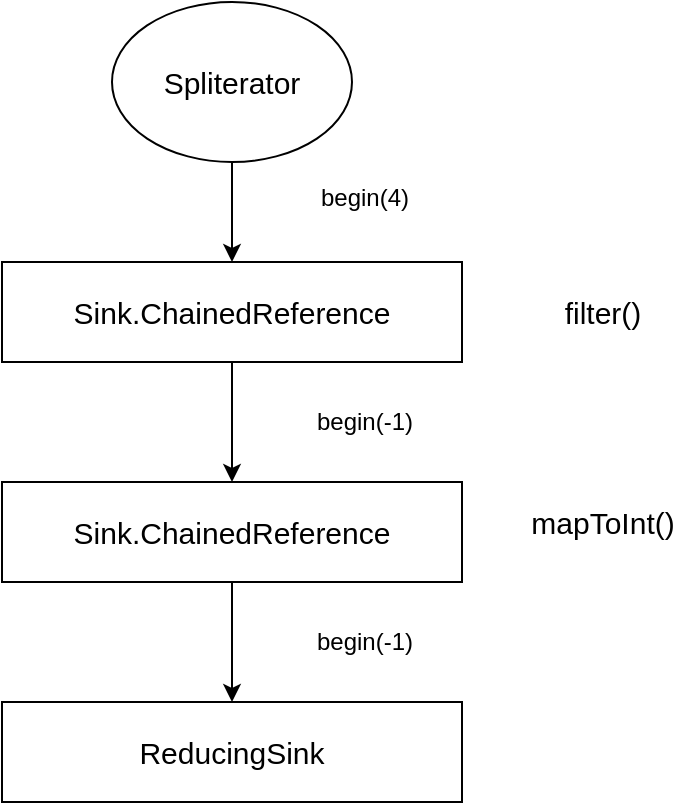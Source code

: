 <mxfile version="12.9.3" type="device"><diagram id="LGLqNHMHUBpsHMeiBxvE" name="Page-1"><mxGraphModel dx="1408" dy="829" grid="1" gridSize="10" guides="1" tooltips="1" connect="1" arrows="1" fold="1" page="1" pageScale="1" pageWidth="850" pageHeight="1100" math="0" shadow="0"><root><mxCell id="0"/><mxCell id="1" parent="0"/><mxCell id="bn9cKLbsGWHny6ZGEM69-7" style="edgeStyle=orthogonalEdgeStyle;rounded=0;orthogonalLoop=1;jettySize=auto;html=1;exitX=0.5;exitY=1;exitDx=0;exitDy=0;entryX=0.5;entryY=0;entryDx=0;entryDy=0;" edge="1" parent="1" source="bn9cKLbsGWHny6ZGEM69-1" target="bn9cKLbsGWHny6ZGEM69-2"><mxGeometry relative="1" as="geometry"/></mxCell><mxCell id="bn9cKLbsGWHny6ZGEM69-1" value="&lt;font style=&quot;font-size: 15px&quot;&gt;Spliterator&lt;/font&gt;" style="ellipse;whiteSpace=wrap;html=1;" vertex="1" parent="1"><mxGeometry x="300" y="50" width="120" height="80" as="geometry"/></mxCell><mxCell id="bn9cKLbsGWHny6ZGEM69-8" style="edgeStyle=orthogonalEdgeStyle;rounded=0;orthogonalLoop=1;jettySize=auto;html=1;exitX=0.5;exitY=1;exitDx=0;exitDy=0;" edge="1" parent="1" source="bn9cKLbsGWHny6ZGEM69-2" target="bn9cKLbsGWHny6ZGEM69-3"><mxGeometry relative="1" as="geometry"/></mxCell><mxCell id="bn9cKLbsGWHny6ZGEM69-2" value="&lt;font style=&quot;font-size: 15px&quot;&gt;Sink.ChainedReference&lt;/font&gt;" style="rounded=0;whiteSpace=wrap;html=1;" vertex="1" parent="1"><mxGeometry x="245" y="180" width="230" height="50" as="geometry"/></mxCell><mxCell id="bn9cKLbsGWHny6ZGEM69-9" style="edgeStyle=orthogonalEdgeStyle;rounded=0;orthogonalLoop=1;jettySize=auto;html=1;exitX=0.5;exitY=1;exitDx=0;exitDy=0;entryX=0.5;entryY=0;entryDx=0;entryDy=0;" edge="1" parent="1" source="bn9cKLbsGWHny6ZGEM69-3" target="bn9cKLbsGWHny6ZGEM69-4"><mxGeometry relative="1" as="geometry"/></mxCell><mxCell id="bn9cKLbsGWHny6ZGEM69-3" value="&lt;font style=&quot;font-size: 15px&quot;&gt;Sink.ChainedReference&lt;/font&gt;" style="rounded=0;whiteSpace=wrap;html=1;" vertex="1" parent="1"><mxGeometry x="245" y="290" width="230" height="50" as="geometry"/></mxCell><mxCell id="bn9cKLbsGWHny6ZGEM69-4" value="&lt;span style=&quot;font-size: 15px&quot;&gt;ReducingSink&lt;/span&gt;" style="rounded=0;whiteSpace=wrap;html=1;" vertex="1" parent="1"><mxGeometry x="245" y="400" width="230" height="50" as="geometry"/></mxCell><mxCell id="bn9cKLbsGWHny6ZGEM69-5" value="&lt;font style=&quot;font-size: 15px&quot;&gt;filter()&lt;/font&gt;" style="text;html=1;align=center;verticalAlign=middle;resizable=0;points=[];autosize=1;" vertex="1" parent="1"><mxGeometry x="520" y="195" width="50" height="20" as="geometry"/></mxCell><mxCell id="bn9cKLbsGWHny6ZGEM69-6" value="&lt;font style=&quot;font-size: 15px&quot;&gt;mapToInt()&lt;/font&gt;" style="text;html=1;align=center;verticalAlign=middle;resizable=0;points=[];autosize=1;" vertex="1" parent="1"><mxGeometry x="500" y="300" width="90" height="20" as="geometry"/></mxCell><mxCell id="bn9cKLbsGWHny6ZGEM69-11" value="begin(4)" style="text;html=1;align=center;verticalAlign=middle;resizable=0;points=[];autosize=1;" vertex="1" parent="1"><mxGeometry x="396" y="138" width="60" height="20" as="geometry"/></mxCell><mxCell id="bn9cKLbsGWHny6ZGEM69-12" value="begin(-1)" style="text;html=1;align=center;verticalAlign=middle;resizable=0;points=[];autosize=1;" vertex="1" parent="1"><mxGeometry x="396" y="250" width="60" height="20" as="geometry"/></mxCell><mxCell id="bn9cKLbsGWHny6ZGEM69-13" value="begin(-1)" style="text;html=1;align=center;verticalAlign=middle;resizable=0;points=[];autosize=1;" vertex="1" parent="1"><mxGeometry x="396" y="360" width="60" height="20" as="geometry"/></mxCell></root></mxGraphModel></diagram></mxfile>
